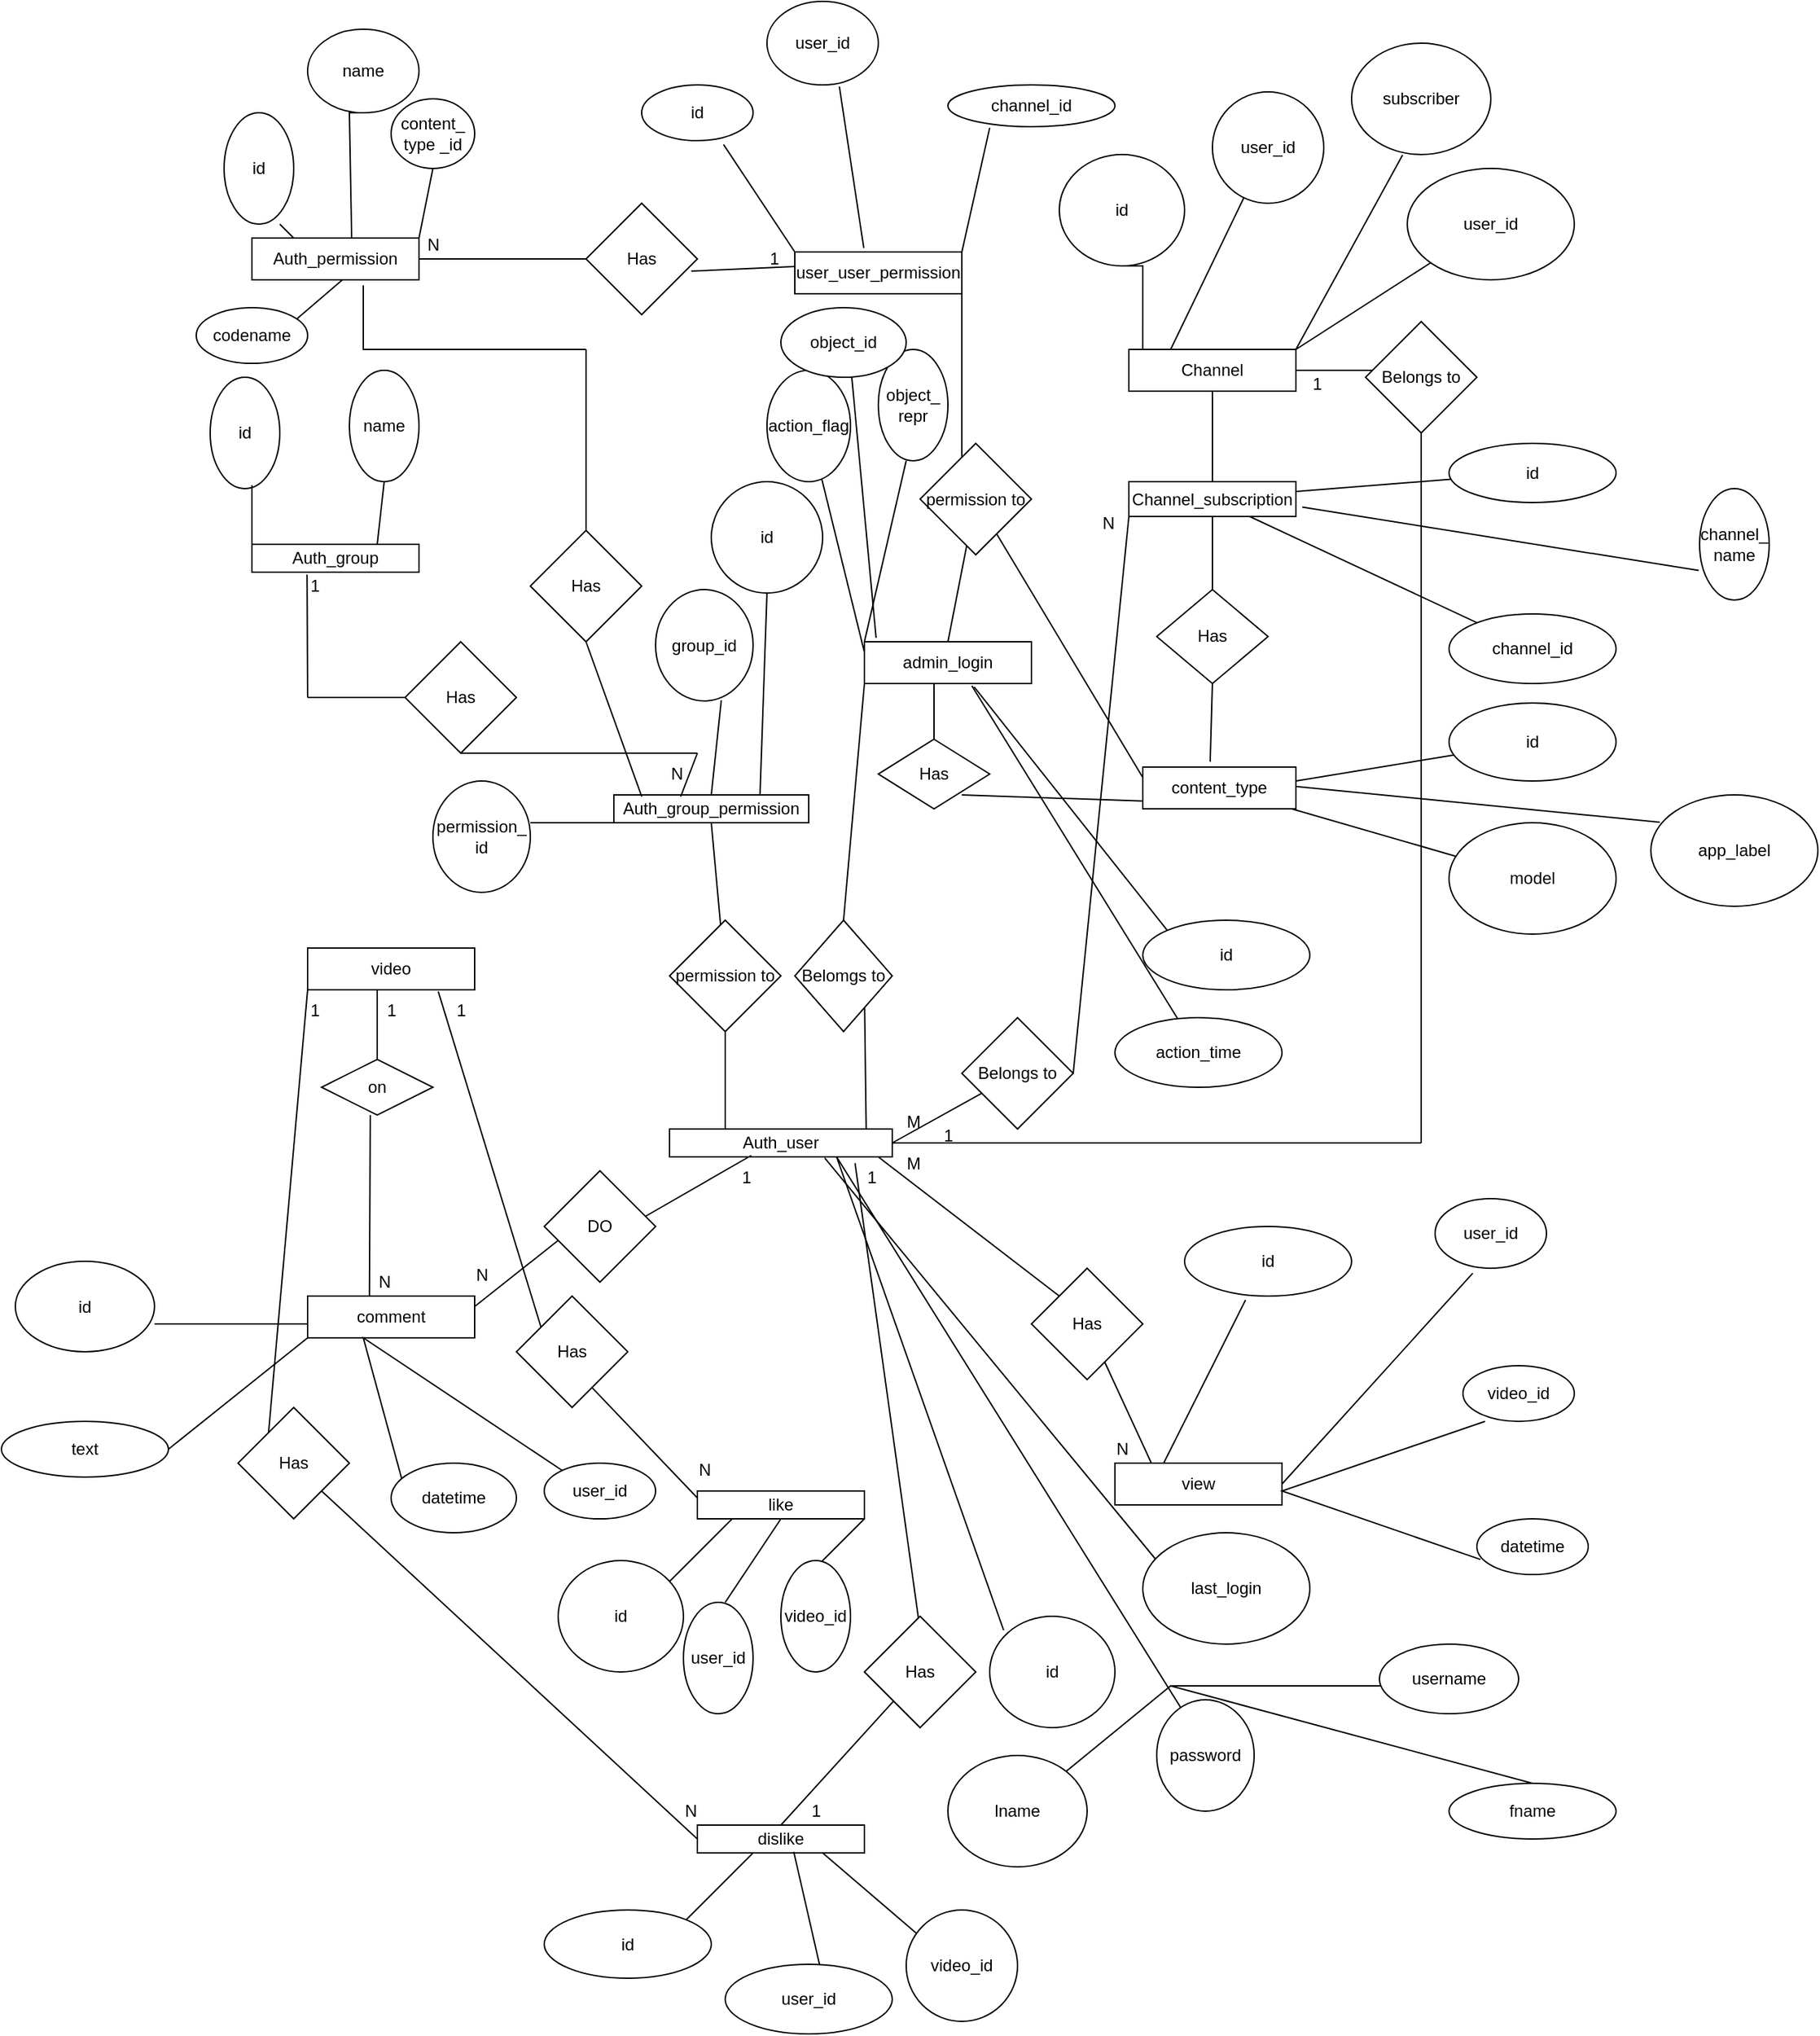 <mxfile version="20.8.13" type="github">
  <diagram id="R2lEEEUBdFMjLlhIrx00" name="Page-1">
    <mxGraphModel dx="1725" dy="1578" grid="1" gridSize="10" guides="1" tooltips="1" connect="1" arrows="1" fold="1" page="1" pageScale="1" pageWidth="850" pageHeight="1100" math="0" shadow="0" extFonts="Permanent Marker^https://fonts.googleapis.com/css?family=Permanent+Marker">
      <root>
        <mxCell id="0" />
        <mxCell id="1" parent="0" />
        <mxCell id="XrpU_EJZ05P5Lb59spjc-1" value="Auth_permission" style="rounded=0;whiteSpace=wrap;html=1;" vertex="1" parent="1">
          <mxGeometry x="40" y="40" width="120" height="30" as="geometry" />
        </mxCell>
        <mxCell id="XrpU_EJZ05P5Lb59spjc-2" style="edgeStyle=orthogonalEdgeStyle;rounded=0;orthogonalLoop=1;jettySize=auto;html=1;exitX=0.5;exitY=1;exitDx=0;exitDy=0;" edge="1" parent="1">
          <mxGeometry relative="1" as="geometry">
            <mxPoint x="100" y="450" as="sourcePoint" />
            <mxPoint x="100" y="450" as="targetPoint" />
          </mxGeometry>
        </mxCell>
        <mxCell id="XrpU_EJZ05P5Lb59spjc-3" value="Auth_group" style="rounded=0;whiteSpace=wrap;html=1;" vertex="1" parent="1">
          <mxGeometry x="40" y="260" width="120" height="20" as="geometry" />
        </mxCell>
        <mxCell id="XrpU_EJZ05P5Lb59spjc-4" value="Auth_group_permission" style="rounded=0;whiteSpace=wrap;html=1;" vertex="1" parent="1">
          <mxGeometry x="300" y="440" width="140" height="20" as="geometry" />
        </mxCell>
        <mxCell id="XrpU_EJZ05P5Lb59spjc-5" value="" style="endArrow=none;html=1;rounded=0;" edge="1" parent="1">
          <mxGeometry width="50" height="50" relative="1" as="geometry">
            <mxPoint x="160" y="120" as="sourcePoint" />
            <mxPoint x="120" y="74" as="targetPoint" />
            <Array as="points">
              <mxPoint x="120" y="120" />
            </Array>
          </mxGeometry>
        </mxCell>
        <mxCell id="XrpU_EJZ05P5Lb59spjc-6" value="" style="endArrow=none;html=1;rounded=0;" edge="1" parent="1">
          <mxGeometry width="50" height="50" relative="1" as="geometry">
            <mxPoint x="280" y="120" as="sourcePoint" />
            <mxPoint x="160" y="120" as="targetPoint" />
          </mxGeometry>
        </mxCell>
        <mxCell id="XrpU_EJZ05P5Lb59spjc-7" value="" style="endArrow=none;html=1;rounded=0;" edge="1" parent="1" target="XrpU_EJZ05P5Lb59spjc-8">
          <mxGeometry width="50" height="50" relative="1" as="geometry">
            <mxPoint x="280" y="320" as="sourcePoint" />
            <mxPoint x="280" y="120" as="targetPoint" />
          </mxGeometry>
        </mxCell>
        <mxCell id="XrpU_EJZ05P5Lb59spjc-8" value="Has" style="rhombus;whiteSpace=wrap;html=1;" vertex="1" parent="1">
          <mxGeometry x="240" y="250" width="80" height="80" as="geometry" />
        </mxCell>
        <mxCell id="XrpU_EJZ05P5Lb59spjc-9" value="" style="endArrow=none;html=1;rounded=0;" edge="1" parent="1" source="XrpU_EJZ05P5Lb59spjc-8">
          <mxGeometry width="50" height="50" relative="1" as="geometry">
            <mxPoint x="390" y="320" as="sourcePoint" />
            <mxPoint x="280" y="120" as="targetPoint" />
          </mxGeometry>
        </mxCell>
        <mxCell id="XrpU_EJZ05P5Lb59spjc-10" value="" style="endArrow=none;html=1;rounded=0;entryX=0.5;entryY=1;entryDx=0;entryDy=0;exitX=0.143;exitY=0.06;exitDx=0;exitDy=0;exitPerimeter=0;" edge="1" parent="1" source="XrpU_EJZ05P5Lb59spjc-4" target="XrpU_EJZ05P5Lb59spjc-8">
          <mxGeometry width="50" height="50" relative="1" as="geometry">
            <mxPoint x="320" y="430" as="sourcePoint" />
            <mxPoint x="440" y="270" as="targetPoint" />
          </mxGeometry>
        </mxCell>
        <mxCell id="XrpU_EJZ05P5Lb59spjc-11" value="" style="endArrow=none;html=1;rounded=0;entryX=0.33;entryY=1.09;entryDx=0;entryDy=0;entryPerimeter=0;" edge="1" parent="1" target="XrpU_EJZ05P5Lb59spjc-3">
          <mxGeometry width="50" height="50" relative="1" as="geometry">
            <mxPoint x="80" y="370" as="sourcePoint" />
            <mxPoint x="80" y="320" as="targetPoint" />
          </mxGeometry>
        </mxCell>
        <mxCell id="XrpU_EJZ05P5Lb59spjc-12" value="" style="endArrow=none;html=1;rounded=0;exitX=0;exitY=0.5;exitDx=0;exitDy=0;" edge="1" parent="1" source="XrpU_EJZ05P5Lb59spjc-13">
          <mxGeometry width="50" height="50" relative="1" as="geometry">
            <mxPoint x="170" y="480" as="sourcePoint" />
            <mxPoint x="80" y="370" as="targetPoint" />
          </mxGeometry>
        </mxCell>
        <mxCell id="XrpU_EJZ05P5Lb59spjc-13" value="Has" style="rhombus;whiteSpace=wrap;html=1;" vertex="1" parent="1">
          <mxGeometry x="150" y="330" width="80" height="80" as="geometry" />
        </mxCell>
        <mxCell id="XrpU_EJZ05P5Lb59spjc-14" value="" style="endArrow=none;html=1;rounded=0;entryX=0.5;entryY=1;entryDx=0;entryDy=0;" edge="1" parent="1" target="XrpU_EJZ05P5Lb59spjc-13">
          <mxGeometry width="50" height="50" relative="1" as="geometry">
            <mxPoint x="360" y="410" as="sourcePoint" />
            <mxPoint x="440" y="270" as="targetPoint" />
          </mxGeometry>
        </mxCell>
        <mxCell id="XrpU_EJZ05P5Lb59spjc-15" value="" style="endArrow=none;html=1;rounded=0;entryX=0.343;entryY=0.06;entryDx=0;entryDy=0;entryPerimeter=0;" edge="1" parent="1" target="XrpU_EJZ05P5Lb59spjc-4">
          <mxGeometry width="50" height="50" relative="1" as="geometry">
            <mxPoint x="360" y="410" as="sourcePoint" />
            <mxPoint x="400" y="490" as="targetPoint" />
          </mxGeometry>
        </mxCell>
        <mxCell id="XrpU_EJZ05P5Lb59spjc-16" value="Auth_user" style="rounded=0;whiteSpace=wrap;html=1;" vertex="1" parent="1">
          <mxGeometry x="340" y="680" width="160" height="20" as="geometry" />
        </mxCell>
        <mxCell id="XrpU_EJZ05P5Lb59spjc-17" style="edgeStyle=orthogonalEdgeStyle;rounded=0;orthogonalLoop=1;jettySize=auto;html=1;exitX=0.5;exitY=1;exitDx=0;exitDy=0;" edge="1" parent="1" source="XrpU_EJZ05P5Lb59spjc-16" target="XrpU_EJZ05P5Lb59spjc-16">
          <mxGeometry relative="1" as="geometry" />
        </mxCell>
        <mxCell id="XrpU_EJZ05P5Lb59spjc-18" value="Channel" style="rounded=0;whiteSpace=wrap;html=1;" vertex="1" parent="1">
          <mxGeometry x="670" y="120" width="120" height="30" as="geometry" />
        </mxCell>
        <mxCell id="XrpU_EJZ05P5Lb59spjc-19" value="Channel_subscription" style="whiteSpace=wrap;html=1;rounded=0;" vertex="1" parent="1">
          <mxGeometry x="670" y="215" width="120" height="25" as="geometry" />
        </mxCell>
        <mxCell id="XrpU_EJZ05P5Lb59spjc-20" value="Has" style="rhombus;whiteSpace=wrap;html=1;rounded=0;" vertex="1" parent="1">
          <mxGeometry x="690" y="292.5" width="80" height="67.5" as="geometry" />
        </mxCell>
        <mxCell id="XrpU_EJZ05P5Lb59spjc-21" value="content_type" style="whiteSpace=wrap;html=1;rounded=0;" vertex="1" parent="1">
          <mxGeometry x="680" y="420" width="110" height="30" as="geometry" />
        </mxCell>
        <mxCell id="XrpU_EJZ05P5Lb59spjc-22" value="" style="endArrow=none;html=1;rounded=0;entryX=0.44;entryY=-0.127;entryDx=0;entryDy=0;entryPerimeter=0;exitX=0.5;exitY=1;exitDx=0;exitDy=0;" edge="1" parent="1" source="XrpU_EJZ05P5Lb59spjc-20" target="XrpU_EJZ05P5Lb59spjc-21">
          <mxGeometry width="50" height="50" relative="1" as="geometry">
            <mxPoint x="390" y="340" as="sourcePoint" />
            <mxPoint x="440" y="290" as="targetPoint" />
          </mxGeometry>
        </mxCell>
        <mxCell id="XrpU_EJZ05P5Lb59spjc-23" value="" style="endArrow=none;html=1;rounded=0;exitX=0.5;exitY=0;exitDx=0;exitDy=0;" edge="1" parent="1" source="XrpU_EJZ05P5Lb59spjc-20">
          <mxGeometry width="50" height="50" relative="1" as="geometry">
            <mxPoint x="390" y="340" as="sourcePoint" />
            <mxPoint x="730" y="240" as="targetPoint" />
          </mxGeometry>
        </mxCell>
        <mxCell id="XrpU_EJZ05P5Lb59spjc-24" value="" style="endArrow=none;html=1;rounded=0;entryX=0.5;entryY=0;entryDx=0;entryDy=0;exitX=0.5;exitY=1;exitDx=0;exitDy=0;" edge="1" parent="1" source="XrpU_EJZ05P5Lb59spjc-18" target="XrpU_EJZ05P5Lb59spjc-19">
          <mxGeometry width="50" height="50" relative="1" as="geometry">
            <mxPoint x="390" y="340" as="sourcePoint" />
            <mxPoint x="440" y="290" as="targetPoint" />
          </mxGeometry>
        </mxCell>
        <mxCell id="XrpU_EJZ05P5Lb59spjc-25" value="" style="endArrow=none;html=1;rounded=0;entryX=0.75;entryY=1;entryDx=0;entryDy=0;" edge="1" parent="1">
          <mxGeometry width="50" height="50" relative="1" as="geometry">
            <mxPoint x="530" y="410" as="sourcePoint" />
            <mxPoint x="530" y="360" as="targetPoint" />
          </mxGeometry>
        </mxCell>
        <mxCell id="XrpU_EJZ05P5Lb59spjc-26" value="Has" style="rhombus;whiteSpace=wrap;html=1;" vertex="1" parent="1">
          <mxGeometry x="490" y="400" width="80" height="50" as="geometry" />
        </mxCell>
        <mxCell id="XrpU_EJZ05P5Lb59spjc-27" value="admin_login" style="rounded=0;whiteSpace=wrap;html=1;" vertex="1" parent="1">
          <mxGeometry x="480" y="330" width="120" height="30" as="geometry" />
        </mxCell>
        <mxCell id="XrpU_EJZ05P5Lb59spjc-28" value="video" style="rounded=0;whiteSpace=wrap;html=1;" vertex="1" parent="1">
          <mxGeometry x="80" y="550" width="120" height="30" as="geometry" />
        </mxCell>
        <mxCell id="XrpU_EJZ05P5Lb59spjc-29" value="comment" style="rounded=0;whiteSpace=wrap;html=1;" vertex="1" parent="1">
          <mxGeometry x="80" y="800" width="120" height="30" as="geometry" />
        </mxCell>
        <mxCell id="XrpU_EJZ05P5Lb59spjc-30" value="on" style="rhombus;whiteSpace=wrap;html=1;" vertex="1" parent="1">
          <mxGeometry x="90" y="630" width="80" height="40" as="geometry" />
        </mxCell>
        <mxCell id="XrpU_EJZ05P5Lb59spjc-31" value="" style="endArrow=none;html=1;rounded=0;" edge="1" parent="1" target="XrpU_EJZ05P5Lb59spjc-30">
          <mxGeometry width="50" height="50" relative="1" as="geometry">
            <mxPoint x="130" y="580" as="sourcePoint" />
            <mxPoint x="440" y="350" as="targetPoint" />
            <Array as="points" />
          </mxGeometry>
        </mxCell>
        <mxCell id="XrpU_EJZ05P5Lb59spjc-32" value="" style="endArrow=none;html=1;rounded=0;entryX=0.5;entryY=1;entryDx=0;entryDy=0;" edge="1" parent="1" source="XrpU_EJZ05P5Lb59spjc-44" target="XrpU_EJZ05P5Lb59spjc-4">
          <mxGeometry width="50" height="50" relative="1" as="geometry">
            <mxPoint x="390" y="400" as="sourcePoint" />
            <mxPoint x="440" y="350" as="targetPoint" />
          </mxGeometry>
        </mxCell>
        <mxCell id="XrpU_EJZ05P5Lb59spjc-33" value="" style="endArrow=none;html=1;rounded=0;" edge="1" parent="1" target="XrpU_EJZ05P5Lb59spjc-38">
          <mxGeometry width="50" height="50" relative="1" as="geometry">
            <mxPoint x="880" y="690" as="sourcePoint" />
            <mxPoint x="880" y="140" as="targetPoint" />
          </mxGeometry>
        </mxCell>
        <mxCell id="XrpU_EJZ05P5Lb59spjc-34" value="" style="endArrow=none;html=1;rounded=0;exitX=0.37;exitY=0;exitDx=0;exitDy=0;exitPerimeter=0;" edge="1" parent="1" source="XrpU_EJZ05P5Lb59spjc-29">
          <mxGeometry width="50" height="50" relative="1" as="geometry">
            <mxPoint x="75" y="720" as="sourcePoint" />
            <mxPoint x="125" y="670" as="targetPoint" />
          </mxGeometry>
        </mxCell>
        <mxCell id="XrpU_EJZ05P5Lb59spjc-35" value="dislike" style="rounded=0;whiteSpace=wrap;html=1;" vertex="1" parent="1">
          <mxGeometry x="360" y="1180" width="120" height="20" as="geometry" />
        </mxCell>
        <mxCell id="XrpU_EJZ05P5Lb59spjc-36" value="like" style="rounded=0;whiteSpace=wrap;html=1;" vertex="1" parent="1">
          <mxGeometry x="360" y="940" width="120" height="20" as="geometry" />
        </mxCell>
        <mxCell id="XrpU_EJZ05P5Lb59spjc-37" value="" style="endArrow=none;html=1;rounded=0;entryX=1;entryY=0.5;entryDx=0;entryDy=0;" edge="1" parent="1" target="XrpU_EJZ05P5Lb59spjc-18">
          <mxGeometry width="50" height="50" relative="1" as="geometry">
            <mxPoint x="880" y="135" as="sourcePoint" />
            <mxPoint x="380" y="310" as="targetPoint" />
          </mxGeometry>
        </mxCell>
        <mxCell id="XrpU_EJZ05P5Lb59spjc-38" value="Belongs to" style="rhombus;whiteSpace=wrap;html=1;" vertex="1" parent="1">
          <mxGeometry x="840" y="100" width="80" height="80" as="geometry" />
        </mxCell>
        <mxCell id="XrpU_EJZ05P5Lb59spjc-39" value="" style="endArrow=none;html=1;rounded=0;entryX=1;entryY=0.5;entryDx=0;entryDy=0;" edge="1" parent="1" target="XrpU_EJZ05P5Lb59spjc-16">
          <mxGeometry width="50" height="50" relative="1" as="geometry">
            <mxPoint x="880" y="690" as="sourcePoint" />
            <mxPoint x="430" y="740" as="targetPoint" />
          </mxGeometry>
        </mxCell>
        <mxCell id="XrpU_EJZ05P5Lb59spjc-40" value="" style="endArrow=none;html=1;rounded=0;entryX=0;entryY=1;entryDx=0;entryDy=0;exitX=1;exitY=0.5;exitDx=0;exitDy=0;" edge="1" parent="1" source="XrpU_EJZ05P5Lb59spjc-42" target="XrpU_EJZ05P5Lb59spjc-19">
          <mxGeometry width="50" height="50" relative="1" as="geometry">
            <mxPoint x="660" y="640.8" as="sourcePoint" />
            <mxPoint x="430" y="340" as="targetPoint" />
          </mxGeometry>
        </mxCell>
        <mxCell id="XrpU_EJZ05P5Lb59spjc-41" value="" style="endArrow=none;html=1;rounded=0;" edge="1" parent="1" target="XrpU_EJZ05P5Lb59spjc-42">
          <mxGeometry width="50" height="50" relative="1" as="geometry">
            <mxPoint x="500" y="690" as="sourcePoint" />
            <mxPoint x="590" y="640" as="targetPoint" />
          </mxGeometry>
        </mxCell>
        <mxCell id="XrpU_EJZ05P5Lb59spjc-42" value="Belongs to" style="rhombus;whiteSpace=wrap;html=1;" vertex="1" parent="1">
          <mxGeometry x="550" y="600" width="80" height="80" as="geometry" />
        </mxCell>
        <mxCell id="XrpU_EJZ05P5Lb59spjc-43" value="" style="endArrow=none;html=1;rounded=0;exitX=0.25;exitY=0;exitDx=0;exitDy=0;" edge="1" parent="1" source="XrpU_EJZ05P5Lb59spjc-16">
          <mxGeometry width="50" height="50" relative="1" as="geometry">
            <mxPoint x="380" y="620" as="sourcePoint" />
            <mxPoint x="380" y="610" as="targetPoint" />
          </mxGeometry>
        </mxCell>
        <mxCell id="XrpU_EJZ05P5Lb59spjc-44" value="permission to" style="rhombus;whiteSpace=wrap;html=1;" vertex="1" parent="1">
          <mxGeometry x="340" y="530" width="80" height="80" as="geometry" />
        </mxCell>
        <mxCell id="XrpU_EJZ05P5Lb59spjc-45" value="" style="endArrow=none;html=1;rounded=0;entryX=0.883;entryY=-0.01;entryDx=0;entryDy=0;entryPerimeter=0;" edge="1" parent="1" target="XrpU_EJZ05P5Lb59spjc-16">
          <mxGeometry width="50" height="50" relative="1" as="geometry">
            <mxPoint x="480" y="580" as="sourcePoint" />
            <mxPoint x="430" y="470" as="targetPoint" />
          </mxGeometry>
        </mxCell>
        <mxCell id="XrpU_EJZ05P5Lb59spjc-46" value="Belomgs to" style="rhombus;whiteSpace=wrap;html=1;" vertex="1" parent="1">
          <mxGeometry x="430" y="530" width="70" height="80" as="geometry" />
        </mxCell>
        <mxCell id="XrpU_EJZ05P5Lb59spjc-47" value="" style="endArrow=none;html=1;rounded=0;exitX=0.5;exitY=0;exitDx=0;exitDy=0;entryX=0;entryY=1;entryDx=0;entryDy=0;entryPerimeter=0;" edge="1" parent="1" source="XrpU_EJZ05P5Lb59spjc-46" target="XrpU_EJZ05P5Lb59spjc-27">
          <mxGeometry width="50" height="50" relative="1" as="geometry">
            <mxPoint x="380" y="520" as="sourcePoint" />
            <mxPoint x="480" y="370.8" as="targetPoint" />
          </mxGeometry>
        </mxCell>
        <mxCell id="XrpU_EJZ05P5Lb59spjc-48" value="" style="endArrow=none;html=1;rounded=0;exitX=0;exitY=1;exitDx=0;exitDy=0;entryX=1;entryY=0.5;entryDx=0;entryDy=0;" edge="1" parent="1" source="XrpU_EJZ05P5Lb59spjc-29" target="XrpU_EJZ05P5Lb59spjc-130">
          <mxGeometry width="50" height="50" relative="1" as="geometry">
            <mxPoint x="380" y="820" as="sourcePoint" />
            <mxPoint x="430" y="770" as="targetPoint" />
            <Array as="points">
              <mxPoint x="-20" y="910" />
            </Array>
          </mxGeometry>
        </mxCell>
        <mxCell id="XrpU_EJZ05P5Lb59spjc-49" value="" style="endArrow=none;html=1;rounded=0;entryX=0.833;entryY=1.23;entryDx=0;entryDy=0;entryPerimeter=0;" edge="1" parent="1" target="XrpU_EJZ05P5Lb59spjc-16">
          <mxGeometry width="50" height="50" relative="1" as="geometry">
            <mxPoint x="520" y="1040" as="sourcePoint" />
            <mxPoint x="430" y="870" as="targetPoint" />
          </mxGeometry>
        </mxCell>
        <mxCell id="XrpU_EJZ05P5Lb59spjc-50" value="Has" style="rhombus;whiteSpace=wrap;html=1;" vertex="1" parent="1">
          <mxGeometry x="480" y="1030" width="80" height="80" as="geometry" />
        </mxCell>
        <mxCell id="XrpU_EJZ05P5Lb59spjc-51" value="" style="endArrow=none;html=1;rounded=0;exitX=0.5;exitY=0;exitDx=0;exitDy=0;" edge="1" parent="1" source="XrpU_EJZ05P5Lb59spjc-35" target="XrpU_EJZ05P5Lb59spjc-50">
          <mxGeometry width="50" height="50" relative="1" as="geometry">
            <mxPoint x="380" y="1110" as="sourcePoint" />
            <mxPoint x="430" y="1070" as="targetPoint" />
          </mxGeometry>
        </mxCell>
        <mxCell id="XrpU_EJZ05P5Lb59spjc-52" value="" style="endArrow=none;html=1;rounded=0;entryX=0.367;entryY=0.95;entryDx=0;entryDy=0;entryPerimeter=0;" edge="1" parent="1" target="XrpU_EJZ05P5Lb59spjc-16">
          <mxGeometry width="50" height="50" relative="1" as="geometry">
            <mxPoint x="310" y="750" as="sourcePoint" />
            <mxPoint x="430" y="870" as="targetPoint" />
          </mxGeometry>
        </mxCell>
        <mxCell id="XrpU_EJZ05P5Lb59spjc-53" value="DO" style="rhombus;whiteSpace=wrap;html=1;" vertex="1" parent="1">
          <mxGeometry x="250" y="710" width="80" height="80" as="geometry" />
        </mxCell>
        <mxCell id="XrpU_EJZ05P5Lb59spjc-54" value="" style="endArrow=none;html=1;rounded=0;exitX=1;exitY=0.25;exitDx=0;exitDy=0;" edge="1" parent="1" source="XrpU_EJZ05P5Lb59spjc-29">
          <mxGeometry width="50" height="50" relative="1" as="geometry">
            <mxPoint x="210" y="810" as="sourcePoint" />
            <mxPoint x="260" y="760" as="targetPoint" />
          </mxGeometry>
        </mxCell>
        <mxCell id="XrpU_EJZ05P5Lb59spjc-55" value="" style="endArrow=none;html=1;rounded=0;entryX=1;entryY=0.5;entryDx=0;entryDy=0;" edge="1" parent="1" target="XrpU_EJZ05P5Lb59spjc-1">
          <mxGeometry width="50" height="50" relative="1" as="geometry">
            <mxPoint x="280" y="55" as="sourcePoint" />
            <mxPoint x="430" y="270" as="targetPoint" />
          </mxGeometry>
        </mxCell>
        <mxCell id="XrpU_EJZ05P5Lb59spjc-56" value="Has" style="rhombus;whiteSpace=wrap;html=1;" vertex="1" parent="1">
          <mxGeometry x="280" y="15" width="80" height="80" as="geometry" />
        </mxCell>
        <mxCell id="XrpU_EJZ05P5Lb59spjc-57" value="" style="endArrow=none;html=1;rounded=0;entryX=0.945;entryY=0.61;entryDx=0;entryDy=0;entryPerimeter=0;" edge="1" parent="1" target="XrpU_EJZ05P5Lb59spjc-56">
          <mxGeometry width="50" height="50" relative="1" as="geometry">
            <mxPoint x="440" y="60" as="sourcePoint" />
            <mxPoint x="430" y="90" as="targetPoint" />
          </mxGeometry>
        </mxCell>
        <mxCell id="XrpU_EJZ05P5Lb59spjc-58" value="user_user_permission" style="rounded=0;whiteSpace=wrap;html=1;" vertex="1" parent="1">
          <mxGeometry x="430" y="50" width="120" height="30" as="geometry" />
        </mxCell>
        <mxCell id="XrpU_EJZ05P5Lb59spjc-59" value="" style="endArrow=none;html=1;rounded=0;entryX=1;entryY=1;entryDx=0;entryDy=0;" edge="1" parent="1" target="XrpU_EJZ05P5Lb59spjc-58">
          <mxGeometry width="50" height="50" relative="1" as="geometry">
            <mxPoint x="550" y="200" as="sourcePoint" />
            <mxPoint x="520" y="90" as="targetPoint" />
          </mxGeometry>
        </mxCell>
        <mxCell id="XrpU_EJZ05P5Lb59spjc-60" value="permission to" style="rhombus;whiteSpace=wrap;html=1;" vertex="1" parent="1">
          <mxGeometry x="520" y="187.5" width="80" height="80" as="geometry" />
        </mxCell>
        <mxCell id="XrpU_EJZ05P5Lb59spjc-61" value="" style="endArrow=none;html=1;rounded=0;exitX=0;exitY=0.25;exitDx=0;exitDy=0;" edge="1" parent="1" source="XrpU_EJZ05P5Lb59spjc-21" target="XrpU_EJZ05P5Lb59spjc-60">
          <mxGeometry width="50" height="50" relative="1" as="geometry">
            <mxPoint x="380" y="280" as="sourcePoint" />
            <mxPoint x="430" y="230" as="targetPoint" />
          </mxGeometry>
        </mxCell>
        <mxCell id="XrpU_EJZ05P5Lb59spjc-62" value="" style="endArrow=none;html=1;rounded=0;exitX=0.5;exitY=0;exitDx=0;exitDy=0;" edge="1" parent="1" source="XrpU_EJZ05P5Lb59spjc-27" target="XrpU_EJZ05P5Lb59spjc-60">
          <mxGeometry width="50" height="50" relative="1" as="geometry">
            <mxPoint x="380" y="580" as="sourcePoint" />
            <mxPoint x="420" y="530" as="targetPoint" />
          </mxGeometry>
        </mxCell>
        <mxCell id="XrpU_EJZ05P5Lb59spjc-63" value="" style="endArrow=none;html=1;rounded=0;" edge="1" parent="1">
          <mxGeometry width="50" height="50" relative="1" as="geometry">
            <mxPoint x="620" y="800" as="sourcePoint" />
            <mxPoint x="490" y="700" as="targetPoint" />
            <Array as="points">
              <mxPoint x="490" y="700" />
            </Array>
          </mxGeometry>
        </mxCell>
        <mxCell id="XrpU_EJZ05P5Lb59spjc-64" value="Has" style="rhombus;whiteSpace=wrap;html=1;" vertex="1" parent="1">
          <mxGeometry x="600" y="780" width="80" height="80" as="geometry" />
        </mxCell>
        <mxCell id="XrpU_EJZ05P5Lb59spjc-65" value="" style="endArrow=none;html=1;rounded=0;" edge="1" parent="1" target="XrpU_EJZ05P5Lb59spjc-64">
          <mxGeometry width="50" height="50" relative="1" as="geometry">
            <mxPoint x="700" y="950" as="sourcePoint" />
            <mxPoint x="430" y="730" as="targetPoint" />
          </mxGeometry>
        </mxCell>
        <mxCell id="XrpU_EJZ05P5Lb59spjc-66" value="view" style="rounded=0;whiteSpace=wrap;html=1;" vertex="1" parent="1">
          <mxGeometry x="660" y="920" width="120" height="30" as="geometry" />
        </mxCell>
        <mxCell id="XrpU_EJZ05P5Lb59spjc-67" value="" style="endArrow=none;html=1;rounded=0;entryX=0;entryY=1;entryDx=0;entryDy=0;" edge="1" parent="1" target="XrpU_EJZ05P5Lb59spjc-28">
          <mxGeometry width="50" height="50" relative="1" as="geometry">
            <mxPoint x="50" y="920" as="sourcePoint" />
            <mxPoint x="430" y="730" as="targetPoint" />
          </mxGeometry>
        </mxCell>
        <mxCell id="XrpU_EJZ05P5Lb59spjc-68" style="edgeStyle=none;rounded=0;orthogonalLoop=1;jettySize=auto;html=1;exitX=1;exitY=1;exitDx=0;exitDy=0;" edge="1" parent="1">
          <mxGeometry relative="1" as="geometry">
            <mxPoint x="90" y="940" as="sourcePoint" />
            <mxPoint x="90" y="940" as="targetPoint" />
          </mxGeometry>
        </mxCell>
        <mxCell id="XrpU_EJZ05P5Lb59spjc-69" value="" style="endArrow=none;html=1;rounded=0;exitX=1;exitY=1;exitDx=0;exitDy=0;entryX=0;entryY=0.5;entryDx=0;entryDy=0;" edge="1" parent="1" target="XrpU_EJZ05P5Lb59spjc-35">
          <mxGeometry width="50" height="50" relative="1" as="geometry">
            <mxPoint x="90" y="940" as="sourcePoint" />
            <mxPoint x="430" y="1030" as="targetPoint" />
          </mxGeometry>
        </mxCell>
        <mxCell id="XrpU_EJZ05P5Lb59spjc-70" value="" style="endArrow=none;html=1;rounded=0;entryX=0.782;entryY=1.04;entryDx=0;entryDy=0;entryPerimeter=0;" edge="1" parent="1" target="XrpU_EJZ05P5Lb59spjc-28">
          <mxGeometry width="50" height="50" relative="1" as="geometry">
            <mxPoint x="250" y="830" as="sourcePoint" />
            <mxPoint x="170" y="590" as="targetPoint" />
          </mxGeometry>
        </mxCell>
        <mxCell id="XrpU_EJZ05P5Lb59spjc-71" value="" style="endArrow=none;html=1;rounded=0;exitX=0.705;exitY=0.843;exitDx=0;exitDy=0;exitPerimeter=0;entryX=0;entryY=0.25;entryDx=0;entryDy=0;" edge="1" parent="1" target="XrpU_EJZ05P5Lb59spjc-36">
          <mxGeometry width="50" height="50" relative="1" as="geometry">
            <mxPoint x="276.4" y="857.44" as="sourcePoint" />
            <mxPoint x="350" y="950" as="targetPoint" />
          </mxGeometry>
        </mxCell>
        <mxCell id="XrpU_EJZ05P5Lb59spjc-72" value="" style="endArrow=none;html=1;rounded=0;" edge="1" parent="1">
          <mxGeometry width="50" height="50" relative="1" as="geometry">
            <mxPoint x="70" y="100" as="sourcePoint" />
            <mxPoint x="105" y="70" as="targetPoint" />
          </mxGeometry>
        </mxCell>
        <mxCell id="XrpU_EJZ05P5Lb59spjc-73" value="codename" style="ellipse;whiteSpace=wrap;html=1;" vertex="1" parent="1">
          <mxGeometry y="90" width="80" height="40" as="geometry" />
        </mxCell>
        <mxCell id="XrpU_EJZ05P5Lb59spjc-74" value="" style="endArrow=none;html=1;rounded=0;entryX=0.25;entryY=0;entryDx=0;entryDy=0;" edge="1" parent="1" target="XrpU_EJZ05P5Lb59spjc-1">
          <mxGeometry width="50" height="50" relative="1" as="geometry">
            <mxPoint x="60" y="30" as="sourcePoint" />
            <mxPoint x="65" y="30" as="targetPoint" />
          </mxGeometry>
        </mxCell>
        <mxCell id="XrpU_EJZ05P5Lb59spjc-75" value="id" style="ellipse;whiteSpace=wrap;html=1;" vertex="1" parent="1">
          <mxGeometry x="20" y="-50" width="50" height="80" as="geometry" />
        </mxCell>
        <mxCell id="XrpU_EJZ05P5Lb59spjc-76" value="name" style="ellipse;whiteSpace=wrap;html=1;" vertex="1" parent="1">
          <mxGeometry x="80" y="-110" width="80" height="60" as="geometry" />
        </mxCell>
        <mxCell id="XrpU_EJZ05P5Lb59spjc-77" value="content_ type _id" style="ellipse;whiteSpace=wrap;html=1;" vertex="1" parent="1">
          <mxGeometry x="140" y="-60" width="60" height="50" as="geometry" />
        </mxCell>
        <mxCell id="XrpU_EJZ05P5Lb59spjc-78" value="" style="endArrow=none;html=1;rounded=0;entryX=0.5;entryY=1;entryDx=0;entryDy=0;exitX=0.597;exitY=0;exitDx=0;exitDy=0;exitPerimeter=0;" edge="1" parent="1" source="XrpU_EJZ05P5Lb59spjc-1" target="XrpU_EJZ05P5Lb59spjc-76">
          <mxGeometry width="50" height="50" relative="1" as="geometry">
            <mxPoint x="110" y="30" as="sourcePoint" />
            <mxPoint x="430" y="130" as="targetPoint" />
            <Array as="points">
              <mxPoint x="110" y="-50" />
            </Array>
          </mxGeometry>
        </mxCell>
        <mxCell id="XrpU_EJZ05P5Lb59spjc-79" value="" style="endArrow=none;html=1;rounded=0;entryX=1;entryY=0;entryDx=0;entryDy=0;exitX=0.5;exitY=1;exitDx=0;exitDy=0;" edge="1" parent="1" source="XrpU_EJZ05P5Lb59spjc-77" target="XrpU_EJZ05P5Lb59spjc-1">
          <mxGeometry width="50" height="50" relative="1" as="geometry">
            <mxPoint x="380" y="180" as="sourcePoint" />
            <mxPoint x="430" y="130" as="targetPoint" />
          </mxGeometry>
        </mxCell>
        <mxCell id="XrpU_EJZ05P5Lb59spjc-80" value="user_id" style="ellipse;whiteSpace=wrap;html=1;" vertex="1" parent="1">
          <mxGeometry x="410" y="-130" width="80" height="60" as="geometry" />
        </mxCell>
        <mxCell id="XrpU_EJZ05P5Lb59spjc-81" value="channel_id" style="ellipse;whiteSpace=wrap;html=1;" vertex="1" parent="1">
          <mxGeometry x="540" y="-70" width="120" height="30" as="geometry" />
        </mxCell>
        <mxCell id="XrpU_EJZ05P5Lb59spjc-82" value="id" style="ellipse;whiteSpace=wrap;html=1;" vertex="1" parent="1">
          <mxGeometry x="320" y="-70" width="80" height="40" as="geometry" />
        </mxCell>
        <mxCell id="XrpU_EJZ05P5Lb59spjc-83" value="" style="endArrow=none;html=1;rounded=0;entryX=0;entryY=0;entryDx=0;entryDy=0;exitX=0.735;exitY=1.07;exitDx=0;exitDy=0;exitPerimeter=0;" edge="1" parent="1" source="XrpU_EJZ05P5Lb59spjc-82" target="XrpU_EJZ05P5Lb59spjc-58">
          <mxGeometry width="50" height="50" relative="1" as="geometry">
            <mxPoint x="380" y="180" as="sourcePoint" />
            <mxPoint x="430" y="130" as="targetPoint" />
          </mxGeometry>
        </mxCell>
        <mxCell id="XrpU_EJZ05P5Lb59spjc-84" value="" style="endArrow=none;html=1;rounded=0;entryX=0.413;entryY=-0.093;entryDx=0;entryDy=0;entryPerimeter=0;exitX=0.65;exitY=1.02;exitDx=0;exitDy=0;exitPerimeter=0;" edge="1" parent="1" source="XrpU_EJZ05P5Lb59spjc-80" target="XrpU_EJZ05P5Lb59spjc-58">
          <mxGeometry width="50" height="50" relative="1" as="geometry">
            <mxPoint x="380" y="180" as="sourcePoint" />
            <mxPoint x="430" y="130" as="targetPoint" />
          </mxGeometry>
        </mxCell>
        <mxCell id="XrpU_EJZ05P5Lb59spjc-85" value="" style="endArrow=none;html=1;rounded=0;entryX=1;entryY=0;entryDx=0;entryDy=0;exitX=0.25;exitY=1.027;exitDx=0;exitDy=0;exitPerimeter=0;" edge="1" parent="1" source="XrpU_EJZ05P5Lb59spjc-81" target="XrpU_EJZ05P5Lb59spjc-58">
          <mxGeometry width="50" height="50" relative="1" as="geometry">
            <mxPoint x="380" y="180" as="sourcePoint" />
            <mxPoint x="430" y="130" as="targetPoint" />
          </mxGeometry>
        </mxCell>
        <mxCell id="XrpU_EJZ05P5Lb59spjc-86" value="id" style="ellipse;whiteSpace=wrap;html=1;" vertex="1" parent="1">
          <mxGeometry x="10" y="140" width="50" height="80" as="geometry" />
        </mxCell>
        <mxCell id="XrpU_EJZ05P5Lb59spjc-87" value="" style="endArrow=none;html=1;rounded=0;exitX=0;exitY=0;exitDx=0;exitDy=0;" edge="1" parent="1" source="XrpU_EJZ05P5Lb59spjc-3">
          <mxGeometry width="50" height="50" relative="1" as="geometry">
            <mxPoint x="-10" y="267.5" as="sourcePoint" />
            <mxPoint x="40" y="217.5" as="targetPoint" />
          </mxGeometry>
        </mxCell>
        <mxCell id="XrpU_EJZ05P5Lb59spjc-88" value="name" style="ellipse;whiteSpace=wrap;html=1;" vertex="1" parent="1">
          <mxGeometry x="110" y="135" width="50" height="80" as="geometry" />
        </mxCell>
        <mxCell id="XrpU_EJZ05P5Lb59spjc-89" value="" style="endArrow=none;html=1;rounded=0;exitX=0.75;exitY=0;exitDx=0;exitDy=0;entryX=0.5;entryY=1;entryDx=0;entryDy=0;" edge="1" parent="1" source="XrpU_EJZ05P5Lb59spjc-3" target="XrpU_EJZ05P5Lb59spjc-88">
          <mxGeometry width="50" height="50" relative="1" as="geometry">
            <mxPoint x="380" y="380" as="sourcePoint" />
            <mxPoint x="430" y="330" as="targetPoint" />
          </mxGeometry>
        </mxCell>
        <mxCell id="XrpU_EJZ05P5Lb59spjc-90" value="group_id" style="ellipse;whiteSpace=wrap;html=1;" vertex="1" parent="1">
          <mxGeometry x="330" y="292.5" width="70" height="80" as="geometry" />
        </mxCell>
        <mxCell id="XrpU_EJZ05P5Lb59spjc-91" value="" style="endArrow=none;html=1;rounded=0;entryX=0.674;entryY=0.994;entryDx=0;entryDy=0;entryPerimeter=0;exitX=0.5;exitY=0;exitDx=0;exitDy=0;" edge="1" parent="1" source="XrpU_EJZ05P5Lb59spjc-4" target="XrpU_EJZ05P5Lb59spjc-90">
          <mxGeometry width="50" height="50" relative="1" as="geometry">
            <mxPoint x="380" y="430" as="sourcePoint" />
            <mxPoint x="430" y="430" as="targetPoint" />
          </mxGeometry>
        </mxCell>
        <mxCell id="XrpU_EJZ05P5Lb59spjc-92" value="id" style="ellipse;whiteSpace=wrap;html=1;" vertex="1" parent="1">
          <mxGeometry x="370" y="215" width="80" height="80" as="geometry" />
        </mxCell>
        <mxCell id="XrpU_EJZ05P5Lb59spjc-93" value="" style="endArrow=none;html=1;rounded=0;entryX=0.5;entryY=1;entryDx=0;entryDy=0;exitX=0.75;exitY=0;exitDx=0;exitDy=0;" edge="1" parent="1" source="XrpU_EJZ05P5Lb59spjc-4" target="XrpU_EJZ05P5Lb59spjc-92">
          <mxGeometry width="50" height="50" relative="1" as="geometry">
            <mxPoint x="410" y="430" as="sourcePoint" />
            <mxPoint x="430" y="330" as="targetPoint" />
          </mxGeometry>
        </mxCell>
        <mxCell id="XrpU_EJZ05P5Lb59spjc-94" value="permission_&lt;br&gt;id" style="ellipse;whiteSpace=wrap;html=1;" vertex="1" parent="1">
          <mxGeometry x="170" y="430" width="70" height="80" as="geometry" />
        </mxCell>
        <mxCell id="XrpU_EJZ05P5Lb59spjc-95" value="" style="endArrow=none;html=1;rounded=0;exitX=0;exitY=1;exitDx=0;exitDy=0;" edge="1" parent="1" source="XrpU_EJZ05P5Lb59spjc-4">
          <mxGeometry width="50" height="50" relative="1" as="geometry">
            <mxPoint x="380" y="380" as="sourcePoint" />
            <mxPoint x="260" y="460" as="targetPoint" />
            <Array as="points">
              <mxPoint x="240" y="460" />
            </Array>
          </mxGeometry>
        </mxCell>
        <mxCell id="XrpU_EJZ05P5Lb59spjc-96" value="" style="endArrow=none;html=1;rounded=0;entryX=0;entryY=0.25;entryDx=0;entryDy=0;startArrow=none;" edge="1" parent="1" source="XrpU_EJZ05P5Lb59spjc-101" target="XrpU_EJZ05P5Lb59spjc-27">
          <mxGeometry width="50" height="50" relative="1" as="geometry">
            <mxPoint x="450" y="210" as="sourcePoint" />
            <mxPoint x="430" y="430" as="targetPoint" />
          </mxGeometry>
        </mxCell>
        <mxCell id="XrpU_EJZ05P5Lb59spjc-97" value="" style="endArrow=none;html=1;rounded=0;entryX=0.07;entryY=-0.093;entryDx=0;entryDy=0;entryPerimeter=0;" edge="1" parent="1" target="XrpU_EJZ05P5Lb59spjc-27">
          <mxGeometry width="50" height="50" relative="1" as="geometry">
            <mxPoint x="470" y="130" as="sourcePoint" />
            <mxPoint x="430" y="330" as="targetPoint" />
          </mxGeometry>
        </mxCell>
        <mxCell id="XrpU_EJZ05P5Lb59spjc-98" value="" style="endArrow=none;html=1;rounded=0;entryX=0;entryY=0;entryDx=0;entryDy=0;" edge="1" parent="1" target="XrpU_EJZ05P5Lb59spjc-27">
          <mxGeometry width="50" height="50" relative="1" as="geometry">
            <mxPoint x="510" y="200" as="sourcePoint" />
            <mxPoint x="430" y="330" as="targetPoint" />
          </mxGeometry>
        </mxCell>
        <mxCell id="XrpU_EJZ05P5Lb59spjc-99" value="object_&lt;br&gt;repr" style="ellipse;whiteSpace=wrap;html=1;" vertex="1" parent="1">
          <mxGeometry x="490" y="120" width="50" height="80" as="geometry" />
        </mxCell>
        <mxCell id="XrpU_EJZ05P5Lb59spjc-100" value="" style="endArrow=none;html=1;rounded=0;entryX=0;entryY=0.25;entryDx=0;entryDy=0;" edge="1" parent="1" target="XrpU_EJZ05P5Lb59spjc-101">
          <mxGeometry width="50" height="50" relative="1" as="geometry">
            <mxPoint x="450" y="210" as="sourcePoint" />
            <mxPoint x="480" y="337.5" as="targetPoint" />
          </mxGeometry>
        </mxCell>
        <mxCell id="XrpU_EJZ05P5Lb59spjc-101" value="action_flag" style="ellipse;whiteSpace=wrap;html=1;" vertex="1" parent="1">
          <mxGeometry x="410" y="135" width="60" height="80" as="geometry" />
        </mxCell>
        <mxCell id="XrpU_EJZ05P5Lb59spjc-102" value="object_id" style="ellipse;whiteSpace=wrap;html=1;" vertex="1" parent="1">
          <mxGeometry x="420" y="90" width="90" height="50" as="geometry" />
        </mxCell>
        <mxCell id="XrpU_EJZ05P5Lb59spjc-103" value="id" style="ellipse;whiteSpace=wrap;html=1;" vertex="1" parent="1">
          <mxGeometry x="680" y="530" width="120" height="50" as="geometry" />
        </mxCell>
        <mxCell id="XrpU_EJZ05P5Lb59spjc-104" value="action_time" style="ellipse;whiteSpace=wrap;html=1;" vertex="1" parent="1">
          <mxGeometry x="660" y="600" width="120" height="50" as="geometry" />
        </mxCell>
        <mxCell id="XrpU_EJZ05P5Lb59spjc-105" value="" style="endArrow=none;html=1;rounded=0;entryX=0.657;entryY=1.08;entryDx=0;entryDy=0;entryPerimeter=0;exitX=0;exitY=0;exitDx=0;exitDy=0;" edge="1" parent="1" source="XrpU_EJZ05P5Lb59spjc-103" target="XrpU_EJZ05P5Lb59spjc-27">
          <mxGeometry width="50" height="50" relative="1" as="geometry">
            <mxPoint x="380" y="480" as="sourcePoint" />
            <mxPoint x="430" y="430" as="targetPoint" />
          </mxGeometry>
        </mxCell>
        <mxCell id="XrpU_EJZ05P5Lb59spjc-106" value="" style="endArrow=none;html=1;rounded=0;entryX=0.643;entryY=1.053;entryDx=0;entryDy=0;entryPerimeter=0;" edge="1" parent="1" source="XrpU_EJZ05P5Lb59spjc-104" target="XrpU_EJZ05P5Lb59spjc-27">
          <mxGeometry width="50" height="50" relative="1" as="geometry">
            <mxPoint x="380" y="480" as="sourcePoint" />
            <mxPoint x="430" y="430" as="targetPoint" />
          </mxGeometry>
        </mxCell>
        <mxCell id="XrpU_EJZ05P5Lb59spjc-107" value="" style="endArrow=none;html=1;rounded=0;entryX=0.75;entryY=1;entryDx=0;entryDy=0;" edge="1" parent="1" target="XrpU_EJZ05P5Lb59spjc-16">
          <mxGeometry width="50" height="50" relative="1" as="geometry">
            <mxPoint x="710" y="1100" as="sourcePoint" />
            <mxPoint x="430" y="730" as="targetPoint" />
          </mxGeometry>
        </mxCell>
        <mxCell id="XrpU_EJZ05P5Lb59spjc-108" value="" style="endArrow=none;html=1;rounded=0;" edge="1" parent="1">
          <mxGeometry width="50" height="50" relative="1" as="geometry">
            <mxPoint x="580" y="1040" as="sourcePoint" />
            <mxPoint x="460" y="700" as="targetPoint" />
          </mxGeometry>
        </mxCell>
        <mxCell id="XrpU_EJZ05P5Lb59spjc-109" value="" style="endArrow=none;html=1;rounded=0;entryX=0.697;entryY=1.04;entryDx=0;entryDy=0;entryPerimeter=0;" edge="1" parent="1" target="XrpU_EJZ05P5Lb59spjc-16">
          <mxGeometry width="50" height="50" relative="1" as="geometry">
            <mxPoint x="690" y="990" as="sourcePoint" />
            <mxPoint x="430" y="830" as="targetPoint" />
          </mxGeometry>
        </mxCell>
        <mxCell id="XrpU_EJZ05P5Lb59spjc-110" value="id" style="ellipse;whiteSpace=wrap;html=1;" vertex="1" parent="1">
          <mxGeometry x="570" y="1030" width="90" height="80" as="geometry" />
        </mxCell>
        <mxCell id="XrpU_EJZ05P5Lb59spjc-111" value="last_login" style="ellipse;whiteSpace=wrap;html=1;" vertex="1" parent="1">
          <mxGeometry x="680" y="970" width="120" height="80" as="geometry" />
        </mxCell>
        <mxCell id="XrpU_EJZ05P5Lb59spjc-112" value="password" style="ellipse;whiteSpace=wrap;html=1;" vertex="1" parent="1">
          <mxGeometry x="690" y="1090" width="70" height="80" as="geometry" />
        </mxCell>
        <mxCell id="XrpU_EJZ05P5Lb59spjc-113" value="" style="endArrow=none;html=1;rounded=0;" edge="1" parent="1">
          <mxGeometry width="50" height="50" relative="1" as="geometry">
            <mxPoint x="335" y="1010" as="sourcePoint" />
            <mxPoint x="385" y="960" as="targetPoint" />
          </mxGeometry>
        </mxCell>
        <mxCell id="XrpU_EJZ05P5Lb59spjc-114" value="" style="endArrow=none;html=1;rounded=0;entryX=0.5;entryY=1;entryDx=0;entryDy=0;" edge="1" parent="1" target="XrpU_EJZ05P5Lb59spjc-36">
          <mxGeometry width="50" height="50" relative="1" as="geometry">
            <mxPoint x="380" y="1020" as="sourcePoint" />
            <mxPoint x="430" y="930" as="targetPoint" />
            <Array as="points">
              <mxPoint x="380" y="1020" />
            </Array>
          </mxGeometry>
        </mxCell>
        <mxCell id="XrpU_EJZ05P5Lb59spjc-115" value="id" style="ellipse;whiteSpace=wrap;html=1;" vertex="1" parent="1">
          <mxGeometry x="260" y="990" width="90" height="80" as="geometry" />
        </mxCell>
        <mxCell id="XrpU_EJZ05P5Lb59spjc-116" value="user_id" style="ellipse;whiteSpace=wrap;html=1;" vertex="1" parent="1">
          <mxGeometry x="350" y="1020" width="50" height="80" as="geometry" />
        </mxCell>
        <mxCell id="XrpU_EJZ05P5Lb59spjc-117" value="" style="endArrow=none;html=1;rounded=0;" edge="1" parent="1">
          <mxGeometry width="50" height="50" relative="1" as="geometry">
            <mxPoint x="430" y="1010" as="sourcePoint" />
            <mxPoint x="480" y="960" as="targetPoint" />
          </mxGeometry>
        </mxCell>
        <mxCell id="XrpU_EJZ05P5Lb59spjc-118" value="video_id" style="ellipse;whiteSpace=wrap;html=1;" vertex="1" parent="1">
          <mxGeometry x="420" y="990" width="50" height="80" as="geometry" />
        </mxCell>
        <mxCell id="XrpU_EJZ05P5Lb59spjc-119" value="" style="endArrow=none;html=1;rounded=0;" edge="1" parent="1">
          <mxGeometry width="50" height="50" relative="1" as="geometry">
            <mxPoint x="350" y="1250" as="sourcePoint" />
            <mxPoint x="400" y="1200" as="targetPoint" />
          </mxGeometry>
        </mxCell>
        <mxCell id="XrpU_EJZ05P5Lb59spjc-120" value="" style="endArrow=none;html=1;rounded=0;exitX=0.577;exitY=0.96;exitDx=0;exitDy=0;exitPerimeter=0;" edge="1" parent="1" source="XrpU_EJZ05P5Lb59spjc-35">
          <mxGeometry width="50" height="50" relative="1" as="geometry">
            <mxPoint x="380" y="1180" as="sourcePoint" />
            <mxPoint x="450" y="1290" as="targetPoint" />
          </mxGeometry>
        </mxCell>
        <mxCell id="XrpU_EJZ05P5Lb59spjc-121" value="" style="endArrow=none;html=1;rounded=0;exitX=0.75;exitY=1;exitDx=0;exitDy=0;" edge="1" parent="1" source="XrpU_EJZ05P5Lb59spjc-35">
          <mxGeometry width="50" height="50" relative="1" as="geometry">
            <mxPoint x="380" y="1180" as="sourcePoint" />
            <mxPoint x="520" y="1260" as="targetPoint" />
          </mxGeometry>
        </mxCell>
        <mxCell id="XrpU_EJZ05P5Lb59spjc-122" value="id" style="ellipse;whiteSpace=wrap;html=1;" vertex="1" parent="1">
          <mxGeometry x="250" y="1241" width="120" height="49" as="geometry" />
        </mxCell>
        <mxCell id="XrpU_EJZ05P5Lb59spjc-123" value="user_id" style="ellipse;whiteSpace=wrap;html=1;" vertex="1" parent="1">
          <mxGeometry x="380" y="1280" width="120" height="50" as="geometry" />
        </mxCell>
        <mxCell id="XrpU_EJZ05P5Lb59spjc-124" value="video_id" style="ellipse;whiteSpace=wrap;html=1;" vertex="1" parent="1">
          <mxGeometry x="510" y="1241" width="80" height="80" as="geometry" />
        </mxCell>
        <mxCell id="XrpU_EJZ05P5Lb59spjc-125" value="" style="endArrow=none;html=1;rounded=0;" edge="1" parent="1">
          <mxGeometry width="50" height="50" relative="1" as="geometry">
            <mxPoint x="270" y="930" as="sourcePoint" />
            <mxPoint x="150" y="940" as="targetPoint" />
            <Array as="points">
              <mxPoint x="120" y="830" />
            </Array>
          </mxGeometry>
        </mxCell>
        <mxCell id="XrpU_EJZ05P5Lb59spjc-126" value="datetime" style="ellipse;whiteSpace=wrap;html=1;" vertex="1" parent="1">
          <mxGeometry x="140" y="920" width="90" height="50" as="geometry" />
        </mxCell>
        <mxCell id="XrpU_EJZ05P5Lb59spjc-127" value="user_id" style="ellipse;whiteSpace=wrap;html=1;" vertex="1" parent="1">
          <mxGeometry x="250" y="920" width="80" height="40" as="geometry" />
        </mxCell>
        <mxCell id="XrpU_EJZ05P5Lb59spjc-128" value="id" style="ellipse;whiteSpace=wrap;html=1;" vertex="1" parent="1">
          <mxGeometry x="-130" y="775" width="100" height="65" as="geometry" />
        </mxCell>
        <mxCell id="XrpU_EJZ05P5Lb59spjc-129" value="" style="endArrow=none;html=1;rounded=0;" edge="1" parent="1">
          <mxGeometry width="50" height="50" relative="1" as="geometry">
            <mxPoint x="80" y="820" as="sourcePoint" />
            <mxPoint x="80" y="820" as="targetPoint" />
            <Array as="points">
              <mxPoint x="-30" y="820" />
            </Array>
          </mxGeometry>
        </mxCell>
        <mxCell id="XrpU_EJZ05P5Lb59spjc-130" value="text" style="ellipse;whiteSpace=wrap;html=1;" vertex="1" parent="1">
          <mxGeometry x="-140" y="890" width="120" height="40" as="geometry" />
        </mxCell>
        <mxCell id="XrpU_EJZ05P5Lb59spjc-131" value="id" style="ellipse;whiteSpace=wrap;html=1;" vertex="1" parent="1">
          <mxGeometry x="620" y="-20" width="90" height="80" as="geometry" />
        </mxCell>
        <mxCell id="XrpU_EJZ05P5Lb59spjc-132" value="user_id" style="ellipse;whiteSpace=wrap;html=1;" vertex="1" parent="1">
          <mxGeometry x="730" y="-65" width="80" height="80" as="geometry" />
        </mxCell>
        <mxCell id="XrpU_EJZ05P5Lb59spjc-133" value="subscriber" style="ellipse;whiteSpace=wrap;html=1;" vertex="1" parent="1">
          <mxGeometry x="830" y="-100" width="100" height="80" as="geometry" />
        </mxCell>
        <mxCell id="XrpU_EJZ05P5Lb59spjc-134" value="" style="endArrow=none;html=1;rounded=0;exitX=0.5;exitY=1;exitDx=0;exitDy=0;entryX=0.083;entryY=0;entryDx=0;entryDy=0;entryPerimeter=0;" edge="1" parent="1" source="XrpU_EJZ05P5Lb59spjc-131" target="XrpU_EJZ05P5Lb59spjc-18">
          <mxGeometry width="50" height="50" relative="1" as="geometry">
            <mxPoint x="380" y="200" as="sourcePoint" />
            <mxPoint x="430" y="150" as="targetPoint" />
            <Array as="points">
              <mxPoint x="680" y="60" />
            </Array>
          </mxGeometry>
        </mxCell>
        <mxCell id="XrpU_EJZ05P5Lb59spjc-135" value="" style="endArrow=none;html=1;rounded=0;entryX=0.25;entryY=0;entryDx=0;entryDy=0;" edge="1" parent="1" source="XrpU_EJZ05P5Lb59spjc-132" target="XrpU_EJZ05P5Lb59spjc-18">
          <mxGeometry width="50" height="50" relative="1" as="geometry">
            <mxPoint x="390" y="210" as="sourcePoint" />
            <mxPoint x="440" y="160" as="targetPoint" />
          </mxGeometry>
        </mxCell>
        <mxCell id="XrpU_EJZ05P5Lb59spjc-136" value="" style="endArrow=none;html=1;rounded=0;entryX=0.366;entryY=1.005;entryDx=0;entryDy=0;entryPerimeter=0;" edge="1" parent="1" target="XrpU_EJZ05P5Lb59spjc-133">
          <mxGeometry width="50" height="50" relative="1" as="geometry">
            <mxPoint x="790" y="120" as="sourcePoint" />
            <mxPoint x="850" y="10" as="targetPoint" />
          </mxGeometry>
        </mxCell>
        <mxCell id="XrpU_EJZ05P5Lb59spjc-137" value="user_id" style="ellipse;whiteSpace=wrap;html=1;" vertex="1" parent="1">
          <mxGeometry x="870" y="-10" width="120" height="80" as="geometry" />
        </mxCell>
        <mxCell id="XrpU_EJZ05P5Lb59spjc-138" value="" style="endArrow=none;html=1;rounded=0;entryX=1;entryY=0;entryDx=0;entryDy=0;" edge="1" parent="1" source="XrpU_EJZ05P5Lb59spjc-137" target="XrpU_EJZ05P5Lb59spjc-18">
          <mxGeometry width="50" height="50" relative="1" as="geometry">
            <mxPoint x="530" y="180" as="sourcePoint" />
            <mxPoint x="580" y="130" as="targetPoint" />
          </mxGeometry>
        </mxCell>
        <mxCell id="XrpU_EJZ05P5Lb59spjc-139" value="id" style="ellipse;whiteSpace=wrap;html=1;" vertex="1" parent="1">
          <mxGeometry x="900" y="187.5" width="120" height="42.5" as="geometry" />
        </mxCell>
        <mxCell id="XrpU_EJZ05P5Lb59spjc-140" value="channel_id" style="ellipse;whiteSpace=wrap;html=1;" vertex="1" parent="1">
          <mxGeometry x="900" y="310" width="120" height="50" as="geometry" />
        </mxCell>
        <mxCell id="XrpU_EJZ05P5Lb59spjc-141" value="id" style="ellipse;whiteSpace=wrap;html=1;" vertex="1" parent="1">
          <mxGeometry x="900" y="374" width="120" height="56" as="geometry" />
        </mxCell>
        <mxCell id="XrpU_EJZ05P5Lb59spjc-142" value="" style="endArrow=none;html=1;rounded=0;entryX=1.005;entryY=0.28;entryDx=0;entryDy=0;entryPerimeter=0;" edge="1" parent="1" source="XrpU_EJZ05P5Lb59spjc-139" target="XrpU_EJZ05P5Lb59spjc-19">
          <mxGeometry width="50" height="50" relative="1" as="geometry">
            <mxPoint x="920" y="230" as="sourcePoint" />
            <mxPoint x="730" y="210" as="targetPoint" />
          </mxGeometry>
        </mxCell>
        <mxCell id="XrpU_EJZ05P5Lb59spjc-143" value="" style="endArrow=none;html=1;rounded=0;" edge="1" parent="1" source="XrpU_EJZ05P5Lb59spjc-140" target="XrpU_EJZ05P5Lb59spjc-19">
          <mxGeometry width="50" height="50" relative="1" as="geometry">
            <mxPoint x="500" y="200" as="sourcePoint" />
            <mxPoint x="550" y="150" as="targetPoint" />
          </mxGeometry>
        </mxCell>
        <mxCell id="XrpU_EJZ05P5Lb59spjc-144" value="channel_&lt;br&gt;name" style="ellipse;whiteSpace=wrap;html=1;" vertex="1" parent="1">
          <mxGeometry x="1080" y="220" width="50" height="80" as="geometry" />
        </mxCell>
        <mxCell id="XrpU_EJZ05P5Lb59spjc-145" value="" style="endArrow=none;html=1;rounded=0;exitX=-0.012;exitY=0.735;exitDx=0;exitDy=0;exitPerimeter=0;entryX=1.038;entryY=0.728;entryDx=0;entryDy=0;entryPerimeter=0;" edge="1" parent="1" source="XrpU_EJZ05P5Lb59spjc-144" target="XrpU_EJZ05P5Lb59spjc-19">
          <mxGeometry width="50" height="50" relative="1" as="geometry">
            <mxPoint x="700" y="200" as="sourcePoint" />
            <mxPoint x="750" y="150" as="targetPoint" />
          </mxGeometry>
        </mxCell>
        <mxCell id="XrpU_EJZ05P5Lb59spjc-146" value="model" style="ellipse;whiteSpace=wrap;html=1;" vertex="1" parent="1">
          <mxGeometry x="900" y="460" width="120" height="80" as="geometry" />
        </mxCell>
        <mxCell id="XrpU_EJZ05P5Lb59spjc-147" value="app_label" style="ellipse;whiteSpace=wrap;html=1;" vertex="1" parent="1">
          <mxGeometry x="1045" y="440" width="120" height="80" as="geometry" />
        </mxCell>
        <mxCell id="XrpU_EJZ05P5Lb59spjc-148" value="" style="endArrow=none;html=1;rounded=0;" edge="1" parent="1" source="XrpU_EJZ05P5Lb59spjc-21" target="XrpU_EJZ05P5Lb59spjc-146">
          <mxGeometry width="50" height="50" relative="1" as="geometry">
            <mxPoint x="1100" y="560" as="sourcePoint" />
            <mxPoint x="1150" y="510" as="targetPoint" />
          </mxGeometry>
        </mxCell>
        <mxCell id="XrpU_EJZ05P5Lb59spjc-149" value="" style="endArrow=none;html=1;rounded=0;" edge="1" parent="1" target="XrpU_EJZ05P5Lb59spjc-141">
          <mxGeometry width="50" height="50" relative="1" as="geometry">
            <mxPoint x="790" y="430" as="sourcePoint" />
            <mxPoint x="840" y="380" as="targetPoint" />
          </mxGeometry>
        </mxCell>
        <mxCell id="XrpU_EJZ05P5Lb59spjc-150" value="" style="endArrow=none;html=1;rounded=0;exitX=1.005;exitY=0.467;exitDx=0;exitDy=0;exitPerimeter=0;entryX=0.053;entryY=0.245;entryDx=0;entryDy=0;entryPerimeter=0;" edge="1" parent="1" source="XrpU_EJZ05P5Lb59spjc-21" target="XrpU_EJZ05P5Lb59spjc-147">
          <mxGeometry width="50" height="50" relative="1" as="geometry">
            <mxPoint x="1100" y="560" as="sourcePoint" />
            <mxPoint x="1150" y="510" as="targetPoint" />
          </mxGeometry>
        </mxCell>
        <mxCell id="XrpU_EJZ05P5Lb59spjc-151" value="user_id" style="ellipse;whiteSpace=wrap;html=1;" vertex="1" parent="1">
          <mxGeometry x="890" y="730" width="80" height="50" as="geometry" />
        </mxCell>
        <mxCell id="XrpU_EJZ05P5Lb59spjc-152" value="video_id" style="ellipse;whiteSpace=wrap;html=1;" vertex="1" parent="1">
          <mxGeometry x="910" y="850" width="80" height="40" as="geometry" />
        </mxCell>
        <mxCell id="XrpU_EJZ05P5Lb59spjc-153" value="datetime" style="ellipse;whiteSpace=wrap;html=1;" vertex="1" parent="1">
          <mxGeometry x="920" y="960" width="80" height="40" as="geometry" />
        </mxCell>
        <mxCell id="XrpU_EJZ05P5Lb59spjc-154" value="id" style="ellipse;whiteSpace=wrap;html=1;" vertex="1" parent="1">
          <mxGeometry x="710" y="750" width="120" height="50" as="geometry" />
        </mxCell>
        <mxCell id="XrpU_EJZ05P5Lb59spjc-155" value="" style="endArrow=none;html=1;rounded=0;entryX=0.365;entryY=1.056;entryDx=0;entryDy=0;entryPerimeter=0;" edge="1" parent="1" target="XrpU_EJZ05P5Lb59spjc-154">
          <mxGeometry width="50" height="50" relative="1" as="geometry">
            <mxPoint x="695" y="920" as="sourcePoint" />
            <mxPoint x="745" y="870" as="targetPoint" />
          </mxGeometry>
        </mxCell>
        <mxCell id="XrpU_EJZ05P5Lb59spjc-156" value="" style="endArrow=none;html=1;rounded=0;entryX=0.338;entryY=1.072;entryDx=0;entryDy=0;entryPerimeter=0;" edge="1" parent="1" target="XrpU_EJZ05P5Lb59spjc-151">
          <mxGeometry width="50" height="50" relative="1" as="geometry">
            <mxPoint x="780" y="935" as="sourcePoint" />
            <mxPoint x="830" y="885" as="targetPoint" />
          </mxGeometry>
        </mxCell>
        <mxCell id="XrpU_EJZ05P5Lb59spjc-157" value="" style="endArrow=none;html=1;rounded=0;entryX=0.198;entryY=1;entryDx=0;entryDy=0;entryPerimeter=0;exitX=0.032;exitY=0.73;exitDx=0;exitDy=0;exitPerimeter=0;" edge="1" parent="1" source="XrpU_EJZ05P5Lb59spjc-153" target="XrpU_EJZ05P5Lb59spjc-152">
          <mxGeometry width="50" height="50" relative="1" as="geometry">
            <mxPoint x="590" y="860" as="sourcePoint" />
            <mxPoint x="640" y="810" as="targetPoint" />
            <Array as="points">
              <mxPoint x="780" y="940" />
            </Array>
          </mxGeometry>
        </mxCell>
        <mxCell id="XrpU_EJZ05P5Lb59spjc-158" value="" style="endArrow=none;html=1;rounded=0;" edge="1" parent="1" target="XrpU_EJZ05P5Lb59spjc-159">
          <mxGeometry width="50" height="50" relative="1" as="geometry">
            <mxPoint x="870" y="1080" as="sourcePoint" />
            <mxPoint x="640" y="1140" as="targetPoint" />
            <Array as="points">
              <mxPoint x="700" y="1080" />
            </Array>
          </mxGeometry>
        </mxCell>
        <mxCell id="XrpU_EJZ05P5Lb59spjc-159" value="lname" style="ellipse;whiteSpace=wrap;html=1;" vertex="1" parent="1">
          <mxGeometry x="540" y="1130" width="100" height="80" as="geometry" />
        </mxCell>
        <mxCell id="XrpU_EJZ05P5Lb59spjc-160" value="username" style="ellipse;whiteSpace=wrap;html=1;" vertex="1" parent="1">
          <mxGeometry x="850" y="1050" width="100" height="50" as="geometry" />
        </mxCell>
        <mxCell id="XrpU_EJZ05P5Lb59spjc-161" value="fname" style="ellipse;whiteSpace=wrap;html=1;" vertex="1" parent="1">
          <mxGeometry x="900" y="1150" width="120" height="40" as="geometry" />
        </mxCell>
        <mxCell id="XrpU_EJZ05P5Lb59spjc-162" value="" style="endArrow=none;html=1;rounded=0;" edge="1" parent="1">
          <mxGeometry width="50" height="50" relative="1" as="geometry">
            <mxPoint x="700" y="1080" as="sourcePoint" />
            <mxPoint x="960" y="1150" as="targetPoint" />
          </mxGeometry>
        </mxCell>
        <mxCell id="XrpU_EJZ05P5Lb59spjc-163" value="" style="endArrow=none;html=1;rounded=0;entryX=0.75;entryY=0.8;entryDx=0;entryDy=0;entryPerimeter=0;exitX=-0.005;exitY=0.813;exitDx=0;exitDy=0;exitPerimeter=0;" edge="1" parent="1" source="XrpU_EJZ05P5Lb59spjc-21" target="XrpU_EJZ05P5Lb59spjc-26">
          <mxGeometry width="50" height="50" relative="1" as="geometry">
            <mxPoint x="760" y="540" as="sourcePoint" />
            <mxPoint x="810" y="490" as="targetPoint" />
          </mxGeometry>
        </mxCell>
        <mxCell id="XrpU_EJZ05P5Lb59spjc-164" value="Has" style="rhombus;whiteSpace=wrap;html=1;" vertex="1" parent="1">
          <mxGeometry x="230" y="800" width="80" height="80" as="geometry" />
        </mxCell>
        <mxCell id="XrpU_EJZ05P5Lb59spjc-165" value="Has" style="rhombus;whiteSpace=wrap;html=1;" vertex="1" parent="1">
          <mxGeometry x="30" y="880" width="80" height="80" as="geometry" />
        </mxCell>
        <mxCell id="XrpU_EJZ05P5Lb59spjc-166" value="N" style="text;html=1;align=center;verticalAlign=middle;resizable=0;points=[];autosize=1;strokeColor=none;fillColor=none;" vertex="1" parent="1">
          <mxGeometry x="155" y="30" width="30" height="30" as="geometry" />
        </mxCell>
        <mxCell id="XrpU_EJZ05P5Lb59spjc-167" value="1" style="text;html=1;align=center;verticalAlign=middle;resizable=0;points=[];autosize=1;strokeColor=none;fillColor=none;" vertex="1" parent="1">
          <mxGeometry x="400" y="40" width="30" height="30" as="geometry" />
        </mxCell>
        <mxCell id="XrpU_EJZ05P5Lb59spjc-168" value="1" style="text;html=1;align=center;verticalAlign=middle;resizable=0;points=[];autosize=1;strokeColor=none;fillColor=none;" vertex="1" parent="1">
          <mxGeometry x="70" y="275" width="30" height="30" as="geometry" />
        </mxCell>
        <mxCell id="XrpU_EJZ05P5Lb59spjc-169" value="N" style="text;html=1;align=center;verticalAlign=middle;resizable=0;points=[];autosize=1;strokeColor=none;fillColor=none;" vertex="1" parent="1">
          <mxGeometry x="330" y="410" width="30" height="30" as="geometry" />
        </mxCell>
        <mxCell id="XrpU_EJZ05P5Lb59spjc-170" value="1" style="text;html=1;align=center;verticalAlign=middle;resizable=0;points=[];autosize=1;strokeColor=none;fillColor=none;" vertex="1" parent="1">
          <mxGeometry x="380" y="700" width="30" height="30" as="geometry" />
        </mxCell>
        <mxCell id="XrpU_EJZ05P5Lb59spjc-173" value="N" style="text;html=1;align=center;verticalAlign=middle;resizable=0;points=[];autosize=1;strokeColor=none;fillColor=none;" vertex="1" parent="1">
          <mxGeometry x="190" y="770" width="30" height="30" as="geometry" />
        </mxCell>
        <mxCell id="XrpU_EJZ05P5Lb59spjc-174" value="N" style="text;html=1;align=center;verticalAlign=middle;resizable=0;points=[];autosize=1;strokeColor=none;fillColor=none;" vertex="1" parent="1">
          <mxGeometry x="120" y="775" width="30" height="30" as="geometry" />
        </mxCell>
        <mxCell id="XrpU_EJZ05P5Lb59spjc-175" value="1" style="text;html=1;align=center;verticalAlign=middle;resizable=0;points=[];autosize=1;strokeColor=none;fillColor=none;" vertex="1" parent="1">
          <mxGeometry x="125" y="580" width="30" height="30" as="geometry" />
        </mxCell>
        <mxCell id="XrpU_EJZ05P5Lb59spjc-176" value="1" style="text;html=1;align=center;verticalAlign=middle;resizable=0;points=[];autosize=1;strokeColor=none;fillColor=none;" vertex="1" parent="1">
          <mxGeometry x="70" y="580" width="30" height="30" as="geometry" />
        </mxCell>
        <mxCell id="XrpU_EJZ05P5Lb59spjc-177" value="N" style="text;html=1;align=center;verticalAlign=middle;resizable=0;points=[];autosize=1;strokeColor=none;fillColor=none;" vertex="1" parent="1">
          <mxGeometry x="340" y="1155" width="30" height="30" as="geometry" />
        </mxCell>
        <mxCell id="XrpU_EJZ05P5Lb59spjc-178" value="1" style="text;html=1;align=center;verticalAlign=middle;resizable=0;points=[];autosize=1;strokeColor=none;fillColor=none;" vertex="1" parent="1">
          <mxGeometry x="175" y="580" width="30" height="30" as="geometry" />
        </mxCell>
        <mxCell id="XrpU_EJZ05P5Lb59spjc-179" value="N" style="text;html=1;align=center;verticalAlign=middle;resizable=0;points=[];autosize=1;strokeColor=none;fillColor=none;" vertex="1" parent="1">
          <mxGeometry x="350" y="910" width="30" height="30" as="geometry" />
        </mxCell>
        <mxCell id="XrpU_EJZ05P5Lb59spjc-181" value="1" style="text;html=1;align=center;verticalAlign=middle;resizable=0;points=[];autosize=1;strokeColor=none;fillColor=none;" vertex="1" parent="1">
          <mxGeometry x="470" y="700" width="30" height="30" as="geometry" />
        </mxCell>
        <mxCell id="XrpU_EJZ05P5Lb59spjc-182" value="1" style="text;html=1;align=center;verticalAlign=middle;resizable=0;points=[];autosize=1;strokeColor=none;fillColor=none;" vertex="1" parent="1">
          <mxGeometry x="430" y="1155" width="30" height="30" as="geometry" />
        </mxCell>
        <mxCell id="XrpU_EJZ05P5Lb59spjc-183" value="M" style="text;html=1;align=center;verticalAlign=middle;resizable=0;points=[];autosize=1;strokeColor=none;fillColor=none;" vertex="1" parent="1">
          <mxGeometry x="500" y="690" width="30" height="30" as="geometry" />
        </mxCell>
        <mxCell id="XrpU_EJZ05P5Lb59spjc-184" value="N" style="text;html=1;align=center;verticalAlign=middle;resizable=0;points=[];autosize=1;strokeColor=none;fillColor=none;" vertex="1" parent="1">
          <mxGeometry x="650" y="895" width="30" height="30" as="geometry" />
        </mxCell>
        <mxCell id="XrpU_EJZ05P5Lb59spjc-185" value="M" style="text;html=1;align=center;verticalAlign=middle;resizable=0;points=[];autosize=1;strokeColor=none;fillColor=none;" vertex="1" parent="1">
          <mxGeometry x="500" y="660" width="30" height="30" as="geometry" />
        </mxCell>
        <mxCell id="XrpU_EJZ05P5Lb59spjc-186" value="N" style="text;html=1;align=center;verticalAlign=middle;resizable=0;points=[];autosize=1;strokeColor=none;fillColor=none;" vertex="1" parent="1">
          <mxGeometry x="640" y="230" width="30" height="30" as="geometry" />
        </mxCell>
        <mxCell id="XrpU_EJZ05P5Lb59spjc-187" value="1" style="text;html=1;align=center;verticalAlign=middle;resizable=0;points=[];autosize=1;strokeColor=none;fillColor=none;" vertex="1" parent="1">
          <mxGeometry x="525" y="670" width="30" height="30" as="geometry" />
        </mxCell>
        <mxCell id="XrpU_EJZ05P5Lb59spjc-189" value="1" style="text;html=1;align=center;verticalAlign=middle;resizable=0;points=[];autosize=1;strokeColor=none;fillColor=none;" vertex="1" parent="1">
          <mxGeometry x="790" y="130" width="30" height="30" as="geometry" />
        </mxCell>
      </root>
    </mxGraphModel>
  </diagram>
</mxfile>
